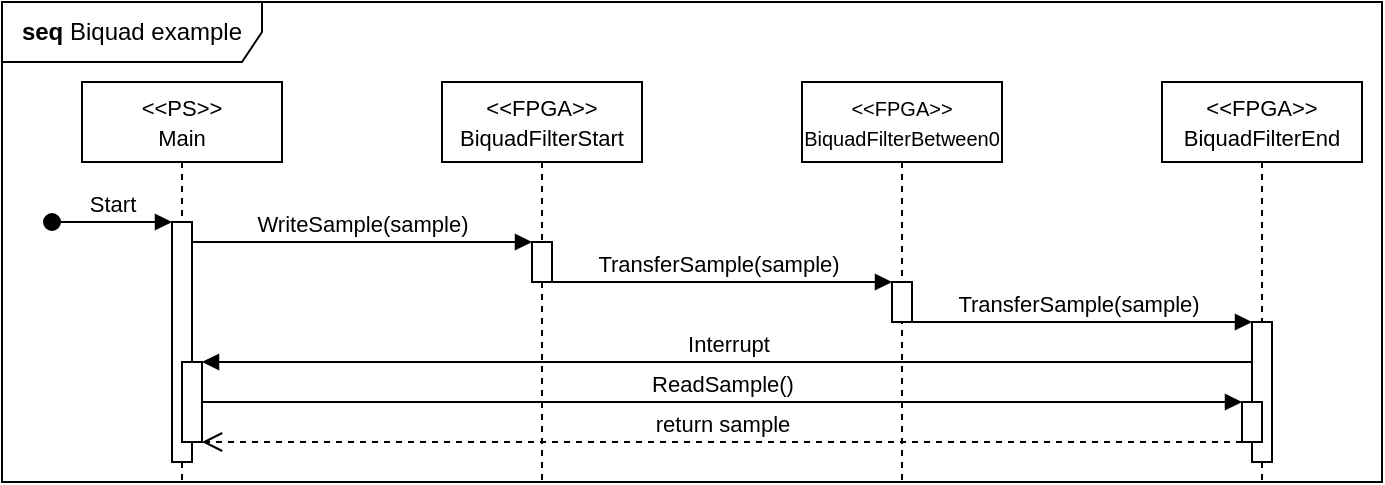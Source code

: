<mxfile version="22.1.16" type="device">
  <diagram name="Side-1" id="BLVMIs83CNMpAMIA5lif">
    <mxGraphModel dx="757" dy="814" grid="1" gridSize="10" guides="1" tooltips="1" connect="1" arrows="1" fold="1" page="1" pageScale="1" pageWidth="827" pageHeight="1169" math="0" shadow="0">
      <root>
        <mxCell id="0" />
        <mxCell id="1" parent="0" />
        <mxCell id="YaXA9CTH5SisZ1wc1L60-18" value="&lt;b&gt;seq &lt;/b&gt;Biquad example" style="shape=umlFrame;whiteSpace=wrap;html=1;pointerEvents=0;width=130;height=30;" vertex="1" parent="1">
          <mxGeometry width="690" height="240" as="geometry" />
        </mxCell>
        <mxCell id="YaXA9CTH5SisZ1wc1L60-1" value="&lt;font style=&quot;font-size: 11px;&quot;&gt;&amp;lt;&amp;lt;PS&amp;gt;&amp;gt;&lt;br&gt;Main&lt;br&gt;&lt;/font&gt;" style="shape=umlLifeline;perimeter=lifelinePerimeter;whiteSpace=wrap;html=1;container=0;dropTarget=0;collapsible=0;recursiveResize=0;outlineConnect=0;portConstraint=eastwest;newEdgeStyle={&quot;edgeStyle&quot;:&quot;elbowEdgeStyle&quot;,&quot;elbow&quot;:&quot;vertical&quot;,&quot;curved&quot;:0,&quot;rounded&quot;:0};" vertex="1" parent="1">
          <mxGeometry x="40" y="40" width="100" height="200" as="geometry" />
        </mxCell>
        <mxCell id="YaXA9CTH5SisZ1wc1L60-2" value="" style="html=1;points=[];perimeter=orthogonalPerimeter;outlineConnect=0;targetShapes=umlLifeline;portConstraint=eastwest;newEdgeStyle={&quot;edgeStyle&quot;:&quot;elbowEdgeStyle&quot;,&quot;elbow&quot;:&quot;vertical&quot;,&quot;curved&quot;:0,&quot;rounded&quot;:0};" vertex="1" parent="YaXA9CTH5SisZ1wc1L60-1">
          <mxGeometry x="45" y="70" width="10" height="120" as="geometry" />
        </mxCell>
        <mxCell id="YaXA9CTH5SisZ1wc1L60-3" value="Start" style="html=1;verticalAlign=bottom;startArrow=oval;endArrow=block;startSize=8;edgeStyle=elbowEdgeStyle;elbow=vertical;curved=0;rounded=0;" edge="1" parent="YaXA9CTH5SisZ1wc1L60-1" target="YaXA9CTH5SisZ1wc1L60-2">
          <mxGeometry relative="1" as="geometry">
            <mxPoint x="-15" y="70" as="sourcePoint" />
          </mxGeometry>
        </mxCell>
        <mxCell id="YaXA9CTH5SisZ1wc1L60-17" value="" style="html=1;points=[];perimeter=orthogonalPerimeter;outlineConnect=0;targetShapes=umlLifeline;portConstraint=eastwest;newEdgeStyle={&quot;edgeStyle&quot;:&quot;elbowEdgeStyle&quot;,&quot;elbow&quot;:&quot;vertical&quot;,&quot;curved&quot;:0,&quot;rounded&quot;:0};" vertex="1" parent="YaXA9CTH5SisZ1wc1L60-1">
          <mxGeometry x="50" y="140" width="10" height="40" as="geometry" />
        </mxCell>
        <mxCell id="YaXA9CTH5SisZ1wc1L60-4" value="&lt;font style=&quot;font-size: 11px;&quot;&gt;&amp;lt;&amp;lt;FPGA&amp;gt;&amp;gt;&lt;br&gt;BiquadFilterStart&lt;/font&gt;" style="shape=umlLifeline;perimeter=lifelinePerimeter;whiteSpace=wrap;html=1;container=0;dropTarget=0;collapsible=0;recursiveResize=0;outlineConnect=0;portConstraint=eastwest;newEdgeStyle={&quot;edgeStyle&quot;:&quot;elbowEdgeStyle&quot;,&quot;elbow&quot;:&quot;vertical&quot;,&quot;curved&quot;:0,&quot;rounded&quot;:0};" vertex="1" parent="1">
          <mxGeometry x="220" y="40" width="100" height="200" as="geometry" />
        </mxCell>
        <mxCell id="YaXA9CTH5SisZ1wc1L60-5" value="" style="html=1;points=[];perimeter=orthogonalPerimeter;outlineConnect=0;targetShapes=umlLifeline;portConstraint=eastwest;newEdgeStyle={&quot;edgeStyle&quot;:&quot;elbowEdgeStyle&quot;,&quot;elbow&quot;:&quot;vertical&quot;,&quot;curved&quot;:0,&quot;rounded&quot;:0};" vertex="1" parent="YaXA9CTH5SisZ1wc1L60-4">
          <mxGeometry x="45" y="80" width="10" height="20" as="geometry" />
        </mxCell>
        <mxCell id="YaXA9CTH5SisZ1wc1L60-6" value="WriteSample(sample)" style="html=1;verticalAlign=bottom;endArrow=block;edgeStyle=elbowEdgeStyle;elbow=vertical;curved=0;rounded=0;" edge="1" parent="1" source="YaXA9CTH5SisZ1wc1L60-2" target="YaXA9CTH5SisZ1wc1L60-5">
          <mxGeometry relative="1" as="geometry">
            <mxPoint x="195" y="130" as="sourcePoint" />
            <Array as="points">
              <mxPoint x="180" y="120" />
            </Array>
          </mxGeometry>
        </mxCell>
        <mxCell id="YaXA9CTH5SisZ1wc1L60-7" value="&lt;font style=&quot;font-size: 10px;&quot;&gt;&amp;lt;&amp;lt;FPGA&amp;gt;&amp;gt;&lt;br&gt;BiquadFilterBetween0&lt;/font&gt;" style="shape=umlLifeline;perimeter=lifelinePerimeter;whiteSpace=wrap;html=1;container=0;dropTarget=0;collapsible=0;recursiveResize=0;outlineConnect=0;portConstraint=eastwest;newEdgeStyle={&quot;edgeStyle&quot;:&quot;elbowEdgeStyle&quot;,&quot;elbow&quot;:&quot;vertical&quot;,&quot;curved&quot;:0,&quot;rounded&quot;:0};" vertex="1" parent="1">
          <mxGeometry x="400" y="40" width="100" height="200" as="geometry" />
        </mxCell>
        <mxCell id="YaXA9CTH5SisZ1wc1L60-8" value="" style="html=1;points=[];perimeter=orthogonalPerimeter;outlineConnect=0;targetShapes=umlLifeline;portConstraint=eastwest;newEdgeStyle={&quot;edgeStyle&quot;:&quot;elbowEdgeStyle&quot;,&quot;elbow&quot;:&quot;vertical&quot;,&quot;curved&quot;:0,&quot;rounded&quot;:0};" vertex="1" parent="YaXA9CTH5SisZ1wc1L60-7">
          <mxGeometry x="45" y="100" width="10" height="20" as="geometry" />
        </mxCell>
        <mxCell id="YaXA9CTH5SisZ1wc1L60-9" value="&lt;font style=&quot;font-size: 11px;&quot;&gt;&amp;lt;&amp;lt;FPGA&amp;gt;&amp;gt;&lt;br&gt;BiquadFilterEnd&lt;/font&gt;" style="shape=umlLifeline;perimeter=lifelinePerimeter;whiteSpace=wrap;html=1;container=0;dropTarget=0;collapsible=0;recursiveResize=0;outlineConnect=0;portConstraint=eastwest;newEdgeStyle={&quot;edgeStyle&quot;:&quot;elbowEdgeStyle&quot;,&quot;elbow&quot;:&quot;vertical&quot;,&quot;curved&quot;:0,&quot;rounded&quot;:0};" vertex="1" parent="1">
          <mxGeometry x="580" y="40" width="100" height="200" as="geometry" />
        </mxCell>
        <mxCell id="YaXA9CTH5SisZ1wc1L60-10" value="" style="html=1;points=[];perimeter=orthogonalPerimeter;outlineConnect=0;targetShapes=umlLifeline;portConstraint=eastwest;newEdgeStyle={&quot;edgeStyle&quot;:&quot;elbowEdgeStyle&quot;,&quot;elbow&quot;:&quot;vertical&quot;,&quot;curved&quot;:0,&quot;rounded&quot;:0};" vertex="1" parent="YaXA9CTH5SisZ1wc1L60-9">
          <mxGeometry x="45" y="120" width="10" height="70" as="geometry" />
        </mxCell>
        <mxCell id="YaXA9CTH5SisZ1wc1L60-11" value="TransferSample(sample)" style="html=1;verticalAlign=bottom;endArrow=block;edgeStyle=elbowEdgeStyle;elbow=vertical;curved=0;rounded=0;exitX=0.5;exitY=1;exitDx=0;exitDy=0;exitPerimeter=0;" edge="1" parent="YaXA9CTH5SisZ1wc1L60-9" target="YaXA9CTH5SisZ1wc1L60-10">
          <mxGeometry relative="1" as="geometry">
            <mxPoint x="-130" y="120" as="sourcePoint" />
            <Array as="points">
              <mxPoint x="-35" y="120" />
            </Array>
            <mxPoint x="40" y="120" as="targetPoint" />
          </mxGeometry>
        </mxCell>
        <mxCell id="YaXA9CTH5SisZ1wc1L60-12" value="" style="html=1;points=[[0,0,0,0,5],[0,1,0,0,-5],[1,0,0,0,5],[1,1,0,0,-5]];perimeter=orthogonalPerimeter;outlineConnect=0;targetShapes=umlLifeline;portConstraint=eastwest;newEdgeStyle={&quot;curved&quot;:0,&quot;rounded&quot;:0};" vertex="1" parent="YaXA9CTH5SisZ1wc1L60-9">
          <mxGeometry x="40" y="160" width="10" height="20" as="geometry" />
        </mxCell>
        <mxCell id="YaXA9CTH5SisZ1wc1L60-13" value="ReadSample()" style="html=1;verticalAlign=bottom;endArrow=block;curved=0;rounded=0;" edge="1" parent="YaXA9CTH5SisZ1wc1L60-9" source="YaXA9CTH5SisZ1wc1L60-17">
          <mxGeometry width="80" relative="1" as="geometry">
            <mxPoint x="-460" y="160" as="sourcePoint" />
            <mxPoint x="40" y="160" as="targetPoint" />
          </mxGeometry>
        </mxCell>
        <mxCell id="YaXA9CTH5SisZ1wc1L60-14" value="return sample" style="html=1;verticalAlign=bottom;endArrow=open;dashed=1;endSize=8;curved=0;rounded=0;" edge="1" parent="YaXA9CTH5SisZ1wc1L60-9" target="YaXA9CTH5SisZ1wc1L60-17">
          <mxGeometry relative="1" as="geometry">
            <mxPoint x="40" y="180" as="sourcePoint" />
            <mxPoint x="-470" y="180" as="targetPoint" />
          </mxGeometry>
        </mxCell>
        <mxCell id="YaXA9CTH5SisZ1wc1L60-15" value="TransferSample(sample)" style="html=1;verticalAlign=bottom;endArrow=block;edgeStyle=elbowEdgeStyle;elbow=vertical;curved=0;rounded=0;exitX=0.5;exitY=1;exitDx=0;exitDy=0;exitPerimeter=0;" edge="1" parent="1" source="YaXA9CTH5SisZ1wc1L60-5" target="YaXA9CTH5SisZ1wc1L60-8">
          <mxGeometry relative="1" as="geometry">
            <mxPoint x="280" y="140" as="sourcePoint" />
            <Array as="points">
              <mxPoint x="365" y="140" />
            </Array>
            <mxPoint x="440" y="140" as="targetPoint" />
          </mxGeometry>
        </mxCell>
        <mxCell id="YaXA9CTH5SisZ1wc1L60-16" value="Interrupt" style="html=1;verticalAlign=bottom;endArrow=block;curved=0;rounded=0;" edge="1" parent="1">
          <mxGeometry width="80" relative="1" as="geometry">
            <mxPoint x="625" y="180" as="sourcePoint" />
            <mxPoint x="100" y="180" as="targetPoint" />
          </mxGeometry>
        </mxCell>
      </root>
    </mxGraphModel>
  </diagram>
</mxfile>
